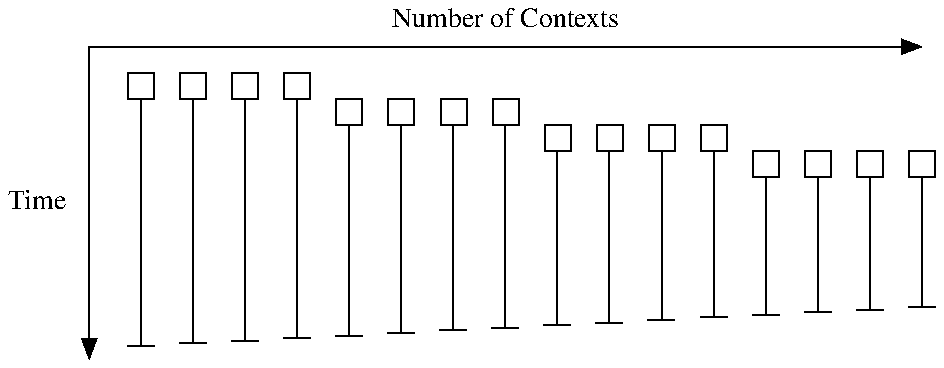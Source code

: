 .PS 4.75

arrowht = 0.2
arrowwid = 0.15
arrowhead = 7

Grid: box invis width 8 height 3

arrow -> from Grid.nw to Grid.sw
arrow -> from Grid.nw to Grid.ne

box invis "Time" width 1 with .e at Grid.w
box invis "Number of Contexts" width 2 with .s at Grid.n

boxwid = 0.25
boxht = 0.250
box with .n at Grid.nw + (0.5, -0.250)
line from last box.s to Grid.sw + (0.5, 0.125)
line at last line.s +(-0.125, 0) to last line.s +(0.125, 0)

box with .n at Grid.nw + (1.0, -0.250)
line from last box.s to Grid.sw + (1.0, 0.150)
line at last line.s +(-0.125, 0) to last line.s +(0.125, 0)

box with .n at Grid.nw + (1.5, -0.250)
line from last box.s to Grid.sw + (1.5, 0.175)
line at last line.s +(-0.125, 0) to last line.s +(0.125, 0)

box with .n at Grid.nw + (2.0, -0.250)
line from last box.s to Grid.sw + (2.0, 0.200)
line at last line.s +(-0.125, 0) to last line.s +(0.125, 0)

box with .n at Grid.nw + (2.5, -0.500)
line from last box.s to Grid.sw + (2.5, 0.225)
line at last line.s +(-0.125, 0) to last line.s +(0.125, 0)
box with .n at Grid.nw + (3.0, -0.500)
line from last box.s to Grid.sw + (3.0, 0.250)
line at last line.s +(-0.125, 0) to last line.s +(0.125, 0)
box with .n at Grid.nw + (3.5, -0.500)
line from last box.s to Grid.sw + (3.5, 0.275)
line at last line.s +(-0.125, 0) to last line.s +(0.125, 0)
box with .n at Grid.nw + (4.0, -0.500)
line from last box.s to Grid.sw + (4.0, 0.300)
line at last line.s +(-0.125, 0) to last line.s +(0.125, 0)

box with .n at Grid.nw + (4.5, -0.750)
line from last box.s to Grid.sw + (4.5, 0.325)
line at last line.s +(-0.125, 0) to last line.s +(0.125, 0)
box with .n at Grid.nw + (5.0, -0.750)
line from last box.s to Grid.sw + (5.0, 0.350)
line at last line.s +(-0.125, 0) to last line.s +(0.125, 0)
box with .n at Grid.nw + (5.5, -0.750)
line from last box.s to Grid.sw + (5.5, 0.375)
line at last line.s +(-0.125, 0) to last line.s +(0.125, 0)
box with .n at Grid.nw + (6.0, -0.750)
line from last box.s to Grid.sw + (6.0, 0.400)
line at last line.s +(-0.125, 0) to last line.s +(0.125, 0)

box with .n at Grid.nw + (6.5, -1.000)
line from last box.s to Grid.sw + (6.5, 0.425)
line at last line.s +(-0.125, 0) to last line.s +(0.125, 0)
box with .n at Grid.nw + (7.0, -1.000)
line from last box.s to Grid.sw + (7.0, 0.450)
line at last line.s +(-0.125, 0) to last line.s +(0.125, 0)
box with .n at Grid.nw + (7.5, -1.000)
line from last box.s to Grid.sw + (7.5, 0.475)
line at last line.s +(-0.125, 0) to last line.s +(0.125, 0)
box with .n at Grid.nw + (8.0, -1.000)
line from last box.s to Grid.sw + (8.0, 0.500)
line at last line.s +(-0.125, 0) to last line.s +(0.125, 0)


.PE
